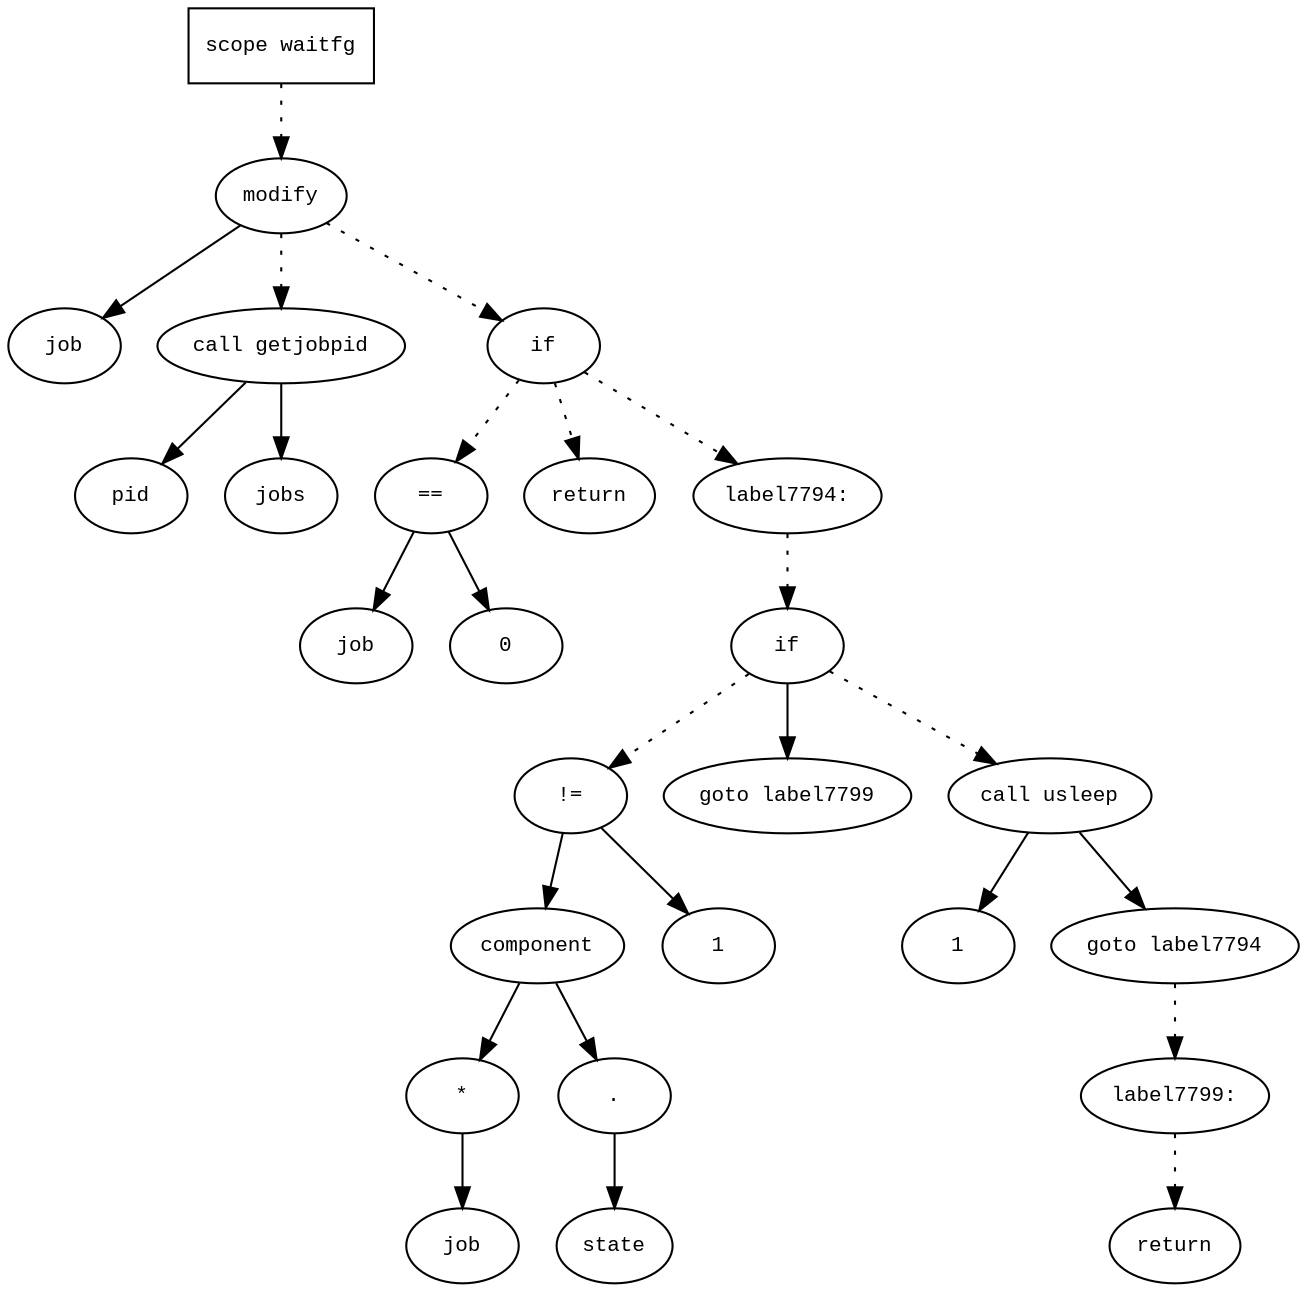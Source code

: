 digraph AST {
  graph [fontname="Times New Roman",fontsize=10];
  node  [fontname="Courier New",fontsize=10];
  edge  [fontname="Times New Roman",fontsize=10];

  node1 [label="scope waitfg",shape=box];
  node2 [label="modify",shape=ellipse];
  node3 [label="job",shape=ellipse];
  node2 -> node3;
  node4 [label="call getjobpid",shape=ellipse];
  node5 [label="pid",shape=ellipse];
  node4 -> node5;
  node6 [label="jobs",shape=ellipse];
  node4 -> node6;
  node2 -> node4 [style=dotted];
  node1 -> node2 [style=dotted];
  node7 [label="if",shape=ellipse];
  node2 -> node7 [style=dotted];
  node8 [label="==",shape=ellipse];
  node9 [label="job",shape=ellipse];
  node8 -> node9;
  node10 [label="0",shape=ellipse];
  node8 -> node10;
  node7 -> node8 [style=dotted];
  node11 [label="return",shape=ellipse];
  node7 -> node11 [style=dotted];
  node12 [label="label7794:",shape=ellipse];
  node7 -> node12 [style=dotted];
  node13 [label="if",shape=ellipse];
  node12 -> node13 [style=dotted];
  node14 [label="!=",shape=ellipse];
  node15 [label="component",shape=ellipse];
  node14 -> node15;
  node16 [label="*",shape=ellipse];
  node17 [label="job",shape=ellipse];
  node16 -> node17;
  node15 -> node16;
  node18 [label=".",shape=ellipse];
  node15 -> node18;
  node19 [label="state",shape=ellipse];
  node18 -> node19;
  node20 [label="1",shape=ellipse];
  node14 -> node20;
  node13 -> node14 [style=dotted];
  node21 [label="goto label7799",shape=ellipse];
  node13 -> node21;
  node22 [label="call usleep",shape=ellipse];
  node23 [label="1",shape=ellipse];
  node22 -> node23;
  node13 -> node22 [style=dotted];
  node24 [label="goto label7794",shape=ellipse];
  node22 -> node24;
  node25 [label="label7799:",shape=ellipse];
  node24 -> node25 [style=dotted];
  node26 [label="return",shape=ellipse];
  node25 -> node26 [style=dotted];
} 